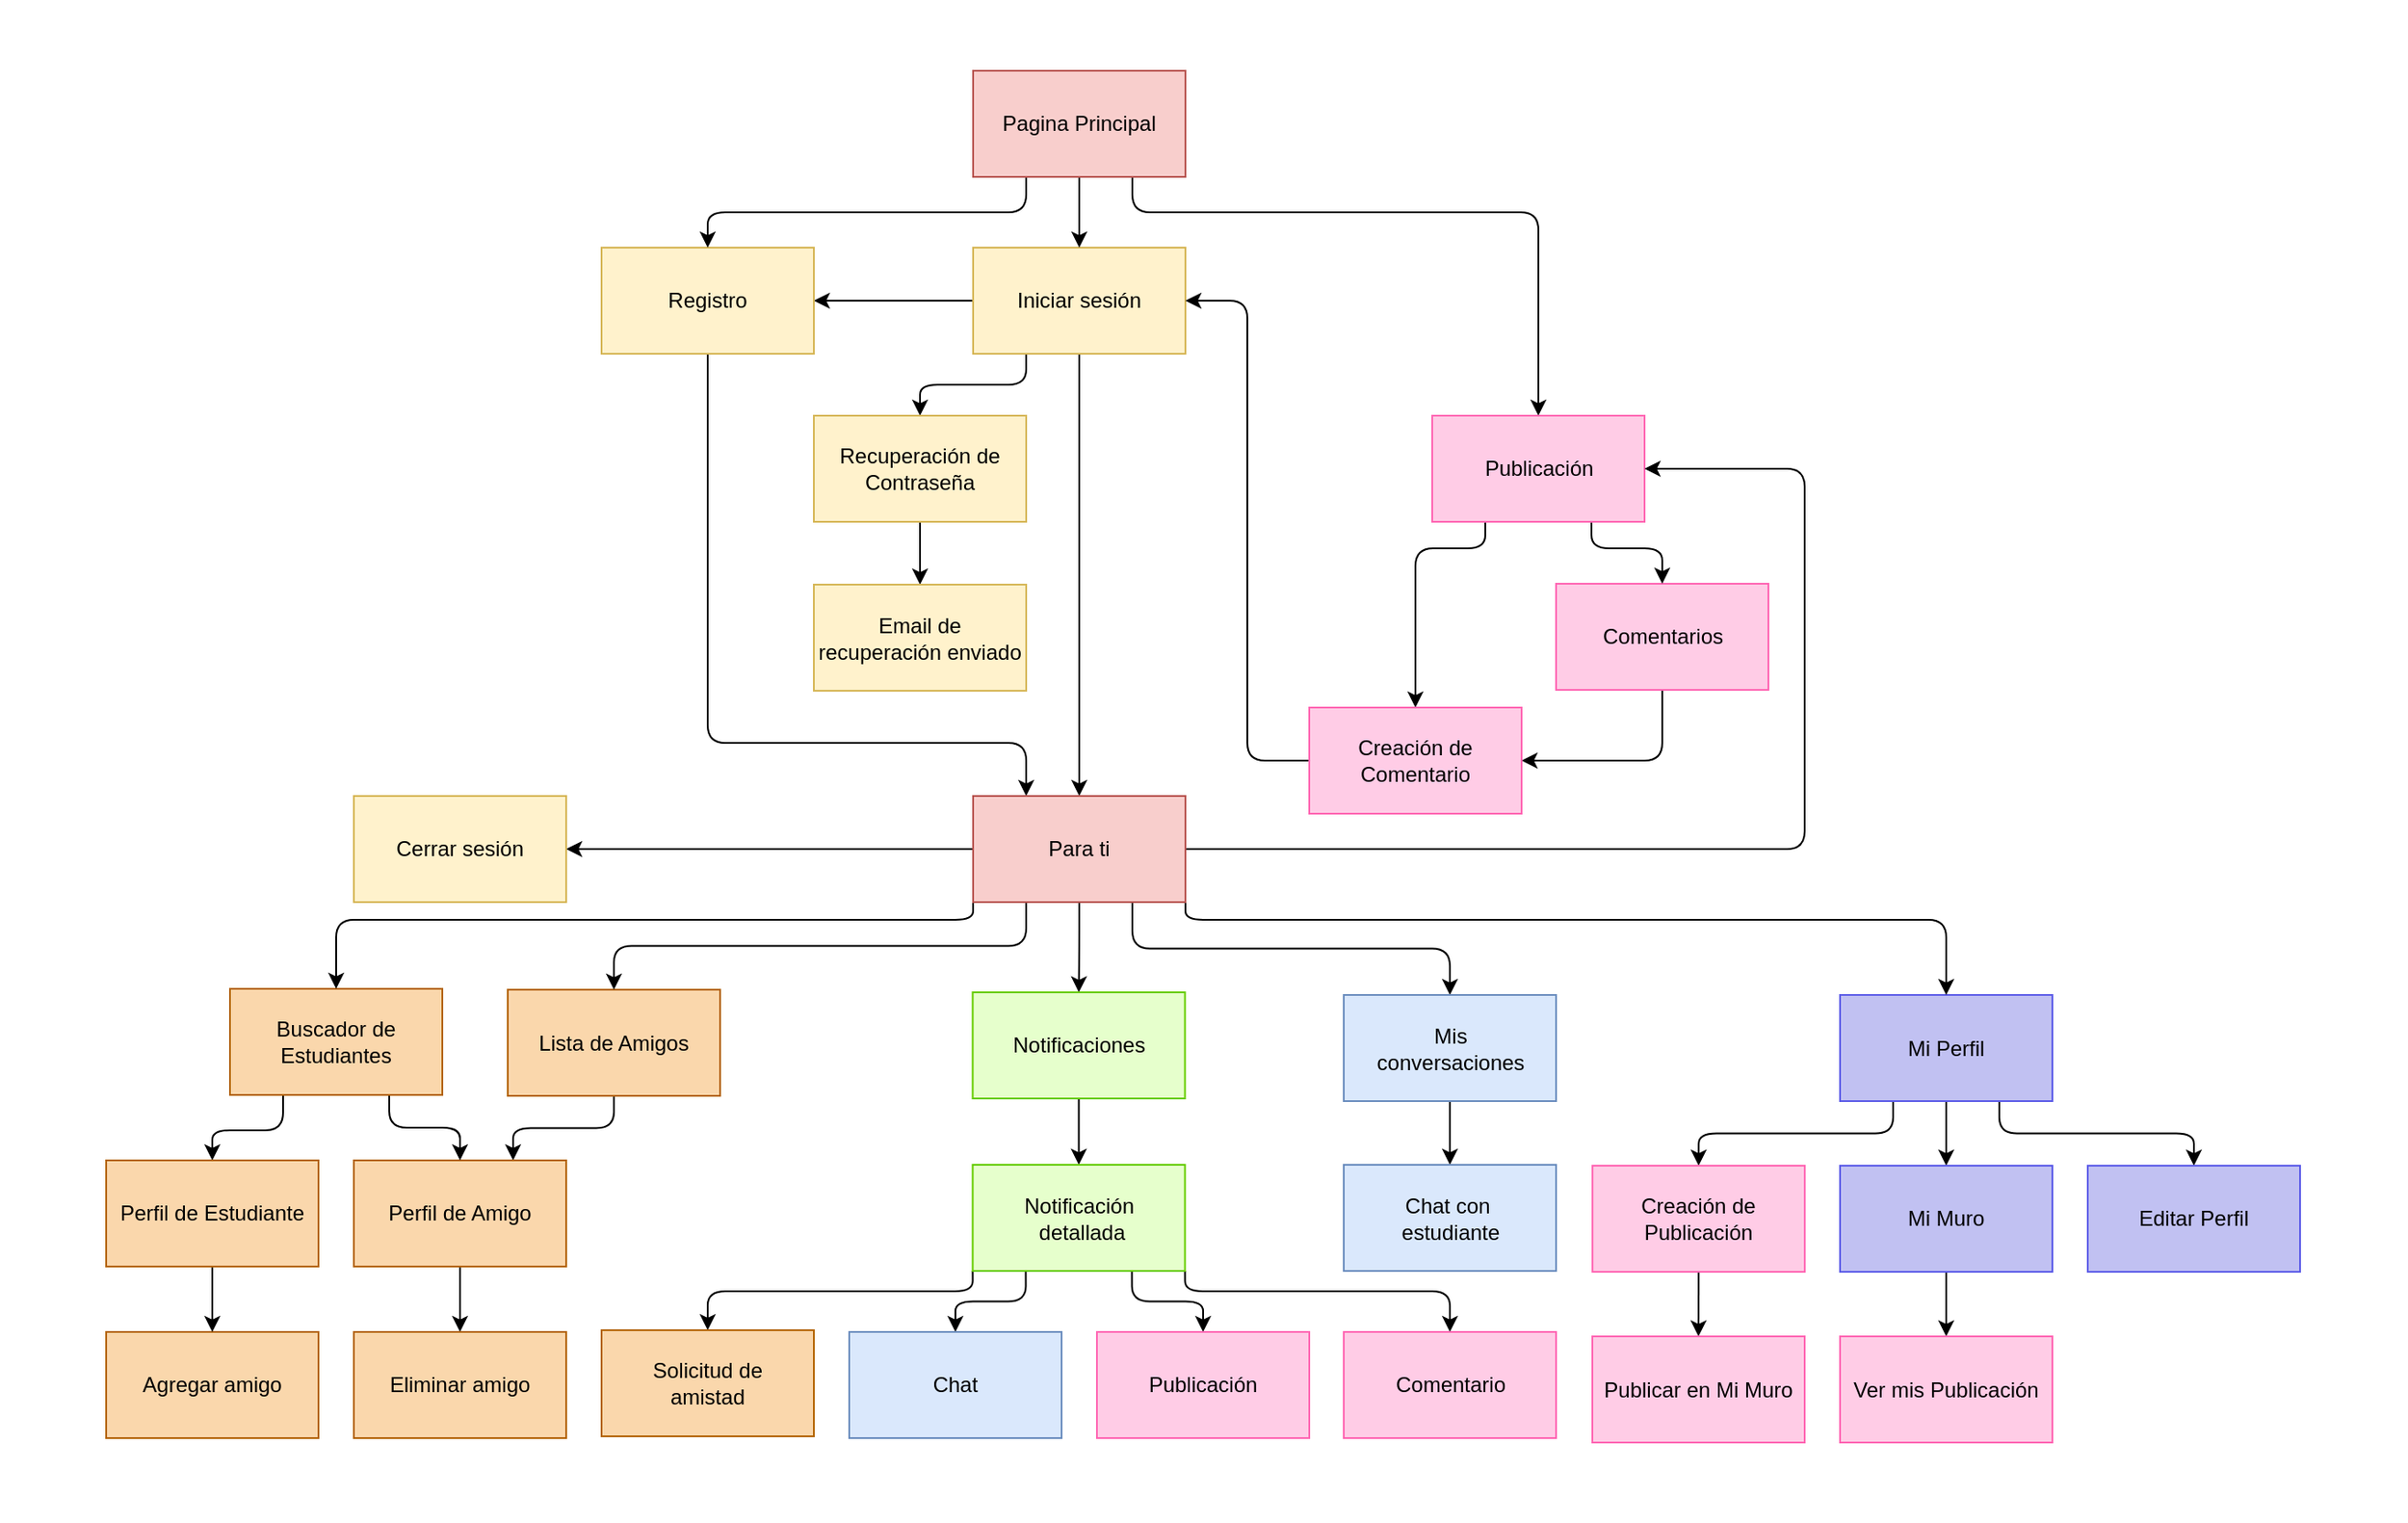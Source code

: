 <mxfile pages="2">
    <diagram id="SPoiEru_b8O4fB-AkGRN" name="Página-2">
        <mxGraphModel dx="1387" dy="938" grid="1" gridSize="10" guides="1" tooltips="1" connect="1" arrows="1" fold="1" page="1" pageScale="1" pageWidth="827" pageHeight="1169" math="0" shadow="0">
            <root>
                <mxCell id="0"/>
                <mxCell id="1" parent="0"/>
                <mxCell id="2" value="" style="rounded=0;whiteSpace=wrap;html=1;strokeColor=none;" parent="1" vertex="1">
                    <mxGeometry x="190" y="230" width="1360" height="860" as="geometry"/>
                </mxCell>
                <mxCell id="15" style="edgeStyle=orthogonalEdgeStyle;html=1;exitX=0.25;exitY=1;exitDx=0;exitDy=0;entryX=0.5;entryY=0;entryDx=0;entryDy=0;rounded=1;curved=0;" edge="1" parent="1" source="DgBatSYD82bQFzQM79zM-2" target="DgBatSYD82bQFzQM79zM-6">
                    <mxGeometry relative="1" as="geometry"/>
                </mxCell>
                <mxCell id="20" style="edgeStyle=orthogonalEdgeStyle;html=1;exitX=0;exitY=0.5;exitDx=0;exitDy=0;entryX=1;entryY=0.5;entryDx=0;entryDy=0;rounded=1;curved=0;" edge="1" parent="1" source="DgBatSYD82bQFzQM79zM-2" target="DgBatSYD82bQFzQM79zM-4">
                    <mxGeometry relative="1" as="geometry"/>
                </mxCell>
                <mxCell id="24" style="edgeStyle=orthogonalEdgeStyle;html=1;exitX=0.5;exitY=1;exitDx=0;exitDy=0;entryX=0.5;entryY=0;entryDx=0;entryDy=0;rounded=1;curved=0;" edge="1" parent="1" source="DgBatSYD82bQFzQM79zM-2" target="DgBatSYD82bQFzQM79zM-50">
                    <mxGeometry relative="1" as="geometry"/>
                </mxCell>
                <mxCell id="DgBatSYD82bQFzQM79zM-2" value="Iniciar sesión" style="rounded=0;whiteSpace=wrap;html=1;fillColor=#fff2cc;strokeColor=#d6b656;" parent="1" vertex="1">
                    <mxGeometry x="740" y="370" width="120" height="60" as="geometry"/>
                </mxCell>
                <mxCell id="28" style="edgeStyle=orthogonalEdgeStyle;html=1;exitX=0.5;exitY=1;exitDx=0;exitDy=0;entryX=0.25;entryY=0;entryDx=0;entryDy=0;rounded=1;curved=0;" edge="1" parent="1" source="DgBatSYD82bQFzQM79zM-4" target="DgBatSYD82bQFzQM79zM-50">
                    <mxGeometry relative="1" as="geometry">
                        <Array as="points">
                            <mxPoint x="590" y="650"/>
                            <mxPoint x="770" y="650"/>
                        </Array>
                    </mxGeometry>
                </mxCell>
                <mxCell id="DgBatSYD82bQFzQM79zM-4" value="Registro" style="rounded=0;whiteSpace=wrap;html=1;fillColor=#fff2cc;strokeColor=#d6b656;" parent="1" vertex="1">
                    <mxGeometry x="530" y="370" width="120" height="60" as="geometry"/>
                </mxCell>
                <mxCell id="29" style="edgeStyle=orthogonalEdgeStyle;html=1;exitX=0.5;exitY=1;exitDx=0;exitDy=0;entryX=0.5;entryY=0;entryDx=0;entryDy=0;rounded=1;curved=0;" edge="1" parent="1" source="DgBatSYD82bQFzQM79zM-6" target="DgBatSYD82bQFzQM79zM-30">
                    <mxGeometry relative="1" as="geometry"/>
                </mxCell>
                <mxCell id="DgBatSYD82bQFzQM79zM-6" value="Recuperación de Contraseña" style="rounded=0;whiteSpace=wrap;html=1;fillColor=#fff2cc;strokeColor=#d6b656;" parent="1" vertex="1">
                    <mxGeometry x="650" y="465" width="120" height="60" as="geometry"/>
                </mxCell>
                <mxCell id="57" style="edgeStyle=orthogonalEdgeStyle;html=1;exitX=0.5;exitY=1;exitDx=0;exitDy=0;entryX=0.5;entryY=0;entryDx=0;entryDy=0;rounded=1;curved=0;" edge="1" parent="1" source="DgBatSYD82bQFzQM79zM-10" target="DgBatSYD82bQFzQM79zM-2">
                    <mxGeometry relative="1" as="geometry"/>
                </mxCell>
                <mxCell id="58" style="edgeStyle=orthogonalEdgeStyle;html=1;exitX=0.25;exitY=1;exitDx=0;exitDy=0;entryX=0.5;entryY=0;entryDx=0;entryDy=0;rounded=1;curved=0;" edge="1" parent="1" source="DgBatSYD82bQFzQM79zM-10" target="DgBatSYD82bQFzQM79zM-4">
                    <mxGeometry relative="1" as="geometry"/>
                </mxCell>
                <mxCell id="59" style="edgeStyle=orthogonalEdgeStyle;html=1;exitX=0.75;exitY=1;exitDx=0;exitDy=0;entryX=0.5;entryY=0;entryDx=0;entryDy=0;rounded=1;curved=0;" edge="1" parent="1" source="DgBatSYD82bQFzQM79zM-10" target="DgBatSYD82bQFzQM79zM-27">
                    <mxGeometry relative="1" as="geometry">
                        <Array as="points">
                            <mxPoint x="830" y="350"/>
                            <mxPoint x="1060" y="350"/>
                        </Array>
                    </mxGeometry>
                </mxCell>
                <mxCell id="DgBatSYD82bQFzQM79zM-10" value="Pagina Principal" style="whiteSpace=wrap;html=1;fillColor=#f8cecc;strokeColor=#b85450;" parent="1" vertex="1">
                    <mxGeometry x="740" y="270" width="120" height="60" as="geometry"/>
                </mxCell>
                <mxCell id="71" style="edgeStyle=orthogonalEdgeStyle;html=1;exitX=0.25;exitY=1;exitDx=0;exitDy=0;entryX=0.5;entryY=0;entryDx=0;entryDy=0;" edge="1" parent="1" source="DgBatSYD82bQFzQM79zM-14" target="DgBatSYD82bQFzQM79zM-19">
                    <mxGeometry relative="1" as="geometry"/>
                </mxCell>
                <mxCell id="72" style="edgeStyle=orthogonalEdgeStyle;html=1;exitX=0.5;exitY=1;exitDx=0;exitDy=0;entryX=0.5;entryY=0;entryDx=0;entryDy=0;" edge="1" parent="1" source="DgBatSYD82bQFzQM79zM-14" target="DgBatSYD82bQFzQM79zM-54">
                    <mxGeometry relative="1" as="geometry"/>
                </mxCell>
                <mxCell id="73" style="edgeStyle=orthogonalEdgeStyle;html=1;exitX=0.75;exitY=1;exitDx=0;exitDy=0;entryX=0.5;entryY=0;entryDx=0;entryDy=0;" edge="1" parent="1" source="DgBatSYD82bQFzQM79zM-14" target="DgBatSYD82bQFzQM79zM-15">
                    <mxGeometry relative="1" as="geometry"/>
                </mxCell>
                <mxCell id="DgBatSYD82bQFzQM79zM-14" value="Mi Perfil" style="whiteSpace=wrap;html=1;fillColor=#C1C1F2;strokeColor=#5D5DE8;" parent="1" vertex="1">
                    <mxGeometry x="1230" y="792.5" width="120" height="60" as="geometry"/>
                </mxCell>
                <mxCell id="DgBatSYD82bQFzQM79zM-15" value="Editar Perfil" style="whiteSpace=wrap;html=1;fillColor=#C1C1F2;strokeColor=#5D5DE8;" parent="1" vertex="1">
                    <mxGeometry x="1370" y="889" width="120" height="60" as="geometry"/>
                </mxCell>
                <mxCell id="69" style="edgeStyle=orthogonalEdgeStyle;html=1;exitX=0.5;exitY=1;exitDx=0;exitDy=0;entryX=1;entryY=0.5;entryDx=0;entryDy=0;" edge="1" parent="1" source="DgBatSYD82bQFzQM79zM-17" target="DgBatSYD82bQFzQM79zM-42">
                    <mxGeometry relative="1" as="geometry"/>
                </mxCell>
                <mxCell id="DgBatSYD82bQFzQM79zM-17" value="Comentarios" style="whiteSpace=wrap;html=1;fillColor=#FFCCE6;strokeColor=#FF66B3;" parent="1" vertex="1">
                    <mxGeometry x="1069.5" y="560" width="120" height="60" as="geometry"/>
                </mxCell>
                <mxCell id="DgBatSYD82bQFzQM79zM-18" style="edgeStyle=orthogonalEdgeStyle;rounded=1;orthogonalLoop=1;jettySize=auto;html=1;exitX=0.5;exitY=1;exitDx=0;exitDy=0;entryX=0.5;entryY=0;entryDx=0;entryDy=0;curved=0;" parent="1" source="DgBatSYD82bQFzQM79zM-19" target="DgBatSYD82bQFzQM79zM-70" edge="1">
                    <mxGeometry relative="1" as="geometry"/>
                </mxCell>
                <mxCell id="DgBatSYD82bQFzQM79zM-19" value="Creación de Publicación" style="whiteSpace=wrap;html=1;fillColor=#FFCCE6;strokeColor=#FF66B3;" parent="1" vertex="1">
                    <mxGeometry x="1090.08" y="889" width="120" height="60" as="geometry"/>
                </mxCell>
                <mxCell id="37" style="edgeStyle=orthogonalEdgeStyle;html=1;exitX=0.5;exitY=1;exitDx=0;exitDy=0;entryX=0.75;entryY=0;entryDx=0;entryDy=0;rounded=1;curved=0;" edge="1" parent="1" source="DgBatSYD82bQFzQM79zM-22" target="DgBatSYD82bQFzQM79zM-23">
                    <mxGeometry relative="1" as="geometry"/>
                </mxCell>
                <mxCell id="DgBatSYD82bQFzQM79zM-22" value="Lista de Amigos" style="whiteSpace=wrap;html=1;fillColor=#fad7ac;strokeColor=#b46504;" parent="1" vertex="1">
                    <mxGeometry x="477" y="789.5" width="120" height="60" as="geometry"/>
                </mxCell>
                <mxCell id="33" style="edgeStyle=orthogonalEdgeStyle;html=1;exitX=0.5;exitY=1;exitDx=0;exitDy=0;entryX=0.5;entryY=0;entryDx=0;entryDy=0;rounded=1;curved=0;" edge="1" parent="1" source="DgBatSYD82bQFzQM79zM-23" target="9">
                    <mxGeometry relative="1" as="geometry"/>
                </mxCell>
                <mxCell id="DgBatSYD82bQFzQM79zM-23" value="Perfil de Amigo" style="whiteSpace=wrap;html=1;fillColor=#fad7ac;strokeColor=#b46504;" parent="1" vertex="1">
                    <mxGeometry x="390" y="886" width="120" height="60" as="geometry"/>
                </mxCell>
                <mxCell id="22" style="edgeStyle=orthogonalEdgeStyle;html=1;exitX=0.25;exitY=1;exitDx=0;exitDy=0;entryX=0.5;entryY=0;entryDx=0;entryDy=0;rounded=1;curved=0;" edge="1" parent="1" source="DgBatSYD82bQFzQM79zM-27" target="DgBatSYD82bQFzQM79zM-42">
                    <mxGeometry relative="1" as="geometry">
                        <Array as="points">
                            <mxPoint x="1029" y="540"/>
                            <mxPoint x="990" y="540"/>
                        </Array>
                    </mxGeometry>
                </mxCell>
                <mxCell id="23" style="edgeStyle=orthogonalEdgeStyle;html=1;exitX=0.75;exitY=1;exitDx=0;exitDy=0;entryX=0.5;entryY=0;entryDx=0;entryDy=0;rounded=1;curved=0;" edge="1" parent="1" source="DgBatSYD82bQFzQM79zM-27" target="DgBatSYD82bQFzQM79zM-17">
                    <mxGeometry relative="1" as="geometry">
                        <Array as="points">
                            <mxPoint x="1089" y="540"/>
                            <mxPoint x="1129" y="540"/>
                        </Array>
                    </mxGeometry>
                </mxCell>
                <mxCell id="DgBatSYD82bQFzQM79zM-27" value="Publicación" style="whiteSpace=wrap;html=1;fillColor=#FFCCE6;strokeColor=#FF66B3;" parent="1" vertex="1">
                    <mxGeometry x="999.5" y="465" width="120" height="60" as="geometry"/>
                </mxCell>
                <mxCell id="DgBatSYD82bQFzQM79zM-28" style="edgeStyle=orthogonalEdgeStyle;rounded=1;orthogonalLoop=1;jettySize=auto;html=1;exitX=0.25;exitY=1;exitDx=0;exitDy=0;entryX=0.5;entryY=0;entryDx=0;entryDy=0;curved=0;" parent="1" source="DgBatSYD82bQFzQM79zM-29" target="DgBatSYD82bQFzQM79zM-52" edge="1">
                    <mxGeometry relative="1" as="geometry"/>
                </mxCell>
                <mxCell id="34" style="edgeStyle=orthogonalEdgeStyle;html=1;exitX=0.75;exitY=1;exitDx=0;exitDy=0;entryX=0.5;entryY=0;entryDx=0;entryDy=0;rounded=1;curved=0;" edge="1" parent="1" source="DgBatSYD82bQFzQM79zM-29" target="DgBatSYD82bQFzQM79zM-23">
                    <mxGeometry relative="1" as="geometry"/>
                </mxCell>
                <mxCell id="DgBatSYD82bQFzQM79zM-29" value="Buscador de Estudiantes" style="whiteSpace=wrap;html=1;fillColor=#fad7ac;strokeColor=#b46504;" parent="1" vertex="1">
                    <mxGeometry x="320" y="789" width="120" height="60" as="geometry"/>
                </mxCell>
                <mxCell id="DgBatSYD82bQFzQM79zM-30" value="&lt;div&gt;Email de recuperación enviado&lt;/div&gt;" style="rounded=0;whiteSpace=wrap;html=1;fillColor=#fff2cc;strokeColor=#d6b656;" parent="1" vertex="1">
                    <mxGeometry x="650" y="560.5" width="120" height="60" as="geometry"/>
                </mxCell>
                <mxCell id="25" style="edgeStyle=orthogonalEdgeStyle;html=1;exitX=0;exitY=0.5;exitDx=0;exitDy=0;entryX=1;entryY=0.5;entryDx=0;entryDy=0;rounded=1;curved=0;" edge="1" parent="1" source="DgBatSYD82bQFzQM79zM-42" target="DgBatSYD82bQFzQM79zM-2">
                    <mxGeometry relative="1" as="geometry"/>
                </mxCell>
                <mxCell id="DgBatSYD82bQFzQM79zM-42" value="Creación de Comentario" style="whiteSpace=wrap;html=1;fillColor=#FFCCE6;strokeColor=#FF66B3;" parent="1" vertex="1">
                    <mxGeometry x="930" y="630" width="120" height="60" as="geometry"/>
                </mxCell>
                <mxCell id="DgBatSYD82bQFzQM79zM-45" value="Agregar amigo" style="whiteSpace=wrap;html=1;fillColor=#fad7ac;strokeColor=#b46504;" parent="1" vertex="1">
                    <mxGeometry x="250" y="983" width="120" height="60" as="geometry"/>
                </mxCell>
                <mxCell id="27" style="edgeStyle=orthogonalEdgeStyle;html=1;exitX=1;exitY=0.5;exitDx=0;exitDy=0;entryX=1;entryY=0.5;entryDx=0;entryDy=0;rounded=1;curved=0;" edge="1" parent="1" source="DgBatSYD82bQFzQM79zM-50" target="DgBatSYD82bQFzQM79zM-27">
                    <mxGeometry relative="1" as="geometry">
                        <Array as="points">
                            <mxPoint x="1210" y="710"/>
                            <mxPoint x="1210" y="495"/>
                        </Array>
                    </mxGeometry>
                </mxCell>
                <mxCell id="30" style="edgeStyle=orthogonalEdgeStyle;html=1;exitX=0;exitY=0.5;exitDx=0;exitDy=0;entryX=1;entryY=0.5;entryDx=0;entryDy=0;rounded=1;curved=0;" edge="1" parent="1" source="DgBatSYD82bQFzQM79zM-50" target="8">
                    <mxGeometry relative="1" as="geometry"/>
                </mxCell>
                <mxCell id="51" style="edgeStyle=orthogonalEdgeStyle;html=1;exitX=0;exitY=1;exitDx=0;exitDy=0;entryX=0.5;entryY=0;entryDx=0;entryDy=0;rounded=1;curved=0;" edge="1" parent="1" source="DgBatSYD82bQFzQM79zM-50" target="DgBatSYD82bQFzQM79zM-29">
                    <mxGeometry relative="1" as="geometry">
                        <Array as="points">
                            <mxPoint x="740" y="750"/>
                            <mxPoint x="380" y="750"/>
                        </Array>
                    </mxGeometry>
                </mxCell>
                <mxCell id="52" style="edgeStyle=orthogonalEdgeStyle;html=1;exitX=0.25;exitY=1;exitDx=0;exitDy=0;entryX=0.5;entryY=0;entryDx=0;entryDy=0;rounded=1;curved=0;" edge="1" parent="1" source="DgBatSYD82bQFzQM79zM-50" target="DgBatSYD82bQFzQM79zM-22">
                    <mxGeometry relative="1" as="geometry"/>
                </mxCell>
                <mxCell id="53" style="edgeStyle=orthogonalEdgeStyle;html=1;exitX=0.5;exitY=1;exitDx=0;exitDy=0;entryX=0.5;entryY=0;entryDx=0;entryDy=0;rounded=1;curved=0;" edge="1" parent="1" source="DgBatSYD82bQFzQM79zM-50" target="DgBatSYD82bQFzQM79zM-56">
                    <mxGeometry relative="1" as="geometry"/>
                </mxCell>
                <mxCell id="54" style="edgeStyle=orthogonalEdgeStyle;html=1;exitX=0.75;exitY=1;exitDx=0;exitDy=0;entryX=0.5;entryY=0;entryDx=0;entryDy=0;rounded=1;curved=0;" edge="1" parent="1" source="DgBatSYD82bQFzQM79zM-50" target="38">
                    <mxGeometry relative="1" as="geometry"/>
                </mxCell>
                <mxCell id="55" style="edgeStyle=orthogonalEdgeStyle;html=1;exitX=1;exitY=1;exitDx=0;exitDy=0;entryX=0.5;entryY=0;entryDx=0;entryDy=0;rounded=1;curved=0;" edge="1" parent="1" source="DgBatSYD82bQFzQM79zM-50" target="DgBatSYD82bQFzQM79zM-14">
                    <mxGeometry relative="1" as="geometry">
                        <Array as="points">
                            <mxPoint x="860" y="750"/>
                            <mxPoint x="1290" y="750"/>
                        </Array>
                    </mxGeometry>
                </mxCell>
                <mxCell id="DgBatSYD82bQFzQM79zM-50" value="Para ti" style="whiteSpace=wrap;html=1;fillColor=#f8cecc;strokeColor=#b85450;" parent="1" vertex="1">
                    <mxGeometry x="740" y="680" width="120" height="60" as="geometry"/>
                </mxCell>
                <mxCell id="DgBatSYD82bQFzQM79zM-51" style="edgeStyle=orthogonalEdgeStyle;rounded=1;orthogonalLoop=1;jettySize=auto;html=1;exitX=0.5;exitY=1;exitDx=0;exitDy=0;entryX=0.5;entryY=0;entryDx=0;entryDy=0;curved=0;" parent="1" source="DgBatSYD82bQFzQM79zM-52" target="DgBatSYD82bQFzQM79zM-45" edge="1">
                    <mxGeometry relative="1" as="geometry"/>
                </mxCell>
                <mxCell id="DgBatSYD82bQFzQM79zM-52" value="Perfil de Estudiante" style="whiteSpace=wrap;html=1;fillColor=#fad7ac;strokeColor=#b46504;" parent="1" vertex="1">
                    <mxGeometry x="250" y="886" width="120" height="60" as="geometry"/>
                </mxCell>
                <mxCell id="DgBatSYD82bQFzQM79zM-53" style="edgeStyle=orthogonalEdgeStyle;rounded=1;orthogonalLoop=1;jettySize=auto;html=1;exitX=0.5;exitY=1;exitDx=0;exitDy=0;entryX=0.5;entryY=0;entryDx=0;entryDy=0;curved=0;" parent="1" source="DgBatSYD82bQFzQM79zM-54" target="DgBatSYD82bQFzQM79zM-71" edge="1">
                    <mxGeometry relative="1" as="geometry"/>
                </mxCell>
                <mxCell id="DgBatSYD82bQFzQM79zM-54" value="Mi Muro" style="whiteSpace=wrap;html=1;fillColor=#C1C1F2;strokeColor=#5D5DE8;" parent="1" vertex="1">
                    <mxGeometry x="1230" y="889" width="120" height="60" as="geometry"/>
                </mxCell>
                <mxCell id="DgBatSYD82bQFzQM79zM-55" style="edgeStyle=orthogonalEdgeStyle;rounded=1;orthogonalLoop=1;jettySize=auto;html=1;exitX=0.5;exitY=1;exitDx=0;exitDy=0;entryX=0.5;entryY=0;entryDx=0;entryDy=0;curved=0;" parent="1" source="DgBatSYD82bQFzQM79zM-56" target="DgBatSYD82bQFzQM79zM-60" edge="1">
                    <mxGeometry relative="1" as="geometry"/>
                </mxCell>
                <mxCell id="DgBatSYD82bQFzQM79zM-56" value="Notificaciones" style="whiteSpace=wrap;html=1;fillColor=#E6FFCC;strokeColor=#66CC00;" parent="1" vertex="1">
                    <mxGeometry x="739.75" y="791.0" width="120" height="60" as="geometry"/>
                </mxCell>
                <mxCell id="62" style="edgeStyle=orthogonalEdgeStyle;html=1;exitX=0;exitY=1;exitDx=0;exitDy=0;entryX=0.5;entryY=0;entryDx=0;entryDy=0;" edge="1" parent="1" source="DgBatSYD82bQFzQM79zM-60" target="46">
                    <mxGeometry relative="1" as="geometry">
                        <Array as="points">
                            <mxPoint x="740" y="960"/>
                            <mxPoint x="590" y="960"/>
                        </Array>
                    </mxGeometry>
                </mxCell>
                <mxCell id="63" style="edgeStyle=orthogonalEdgeStyle;html=1;exitX=0.25;exitY=1;exitDx=0;exitDy=0;entryX=0.5;entryY=0;entryDx=0;entryDy=0;" edge="1" parent="1" source="DgBatSYD82bQFzQM79zM-60" target="DgBatSYD82bQFzQM79zM-63">
                    <mxGeometry relative="1" as="geometry"/>
                </mxCell>
                <mxCell id="64" style="edgeStyle=orthogonalEdgeStyle;html=1;exitX=0.75;exitY=1;exitDx=0;exitDy=0;entryX=0.5;entryY=0;entryDx=0;entryDy=0;" edge="1" parent="1" source="DgBatSYD82bQFzQM79zM-60" target="DgBatSYD82bQFzQM79zM-61">
                    <mxGeometry relative="1" as="geometry"/>
                </mxCell>
                <mxCell id="65" style="edgeStyle=orthogonalEdgeStyle;html=1;exitX=1;exitY=1;exitDx=0;exitDy=0;entryX=0.5;entryY=0;entryDx=0;entryDy=0;" edge="1" parent="1" source="DgBatSYD82bQFzQM79zM-60" target="DgBatSYD82bQFzQM79zM-62">
                    <mxGeometry relative="1" as="geometry">
                        <Array as="points">
                            <mxPoint x="860" y="960"/>
                            <mxPoint x="1010" y="960"/>
                        </Array>
                    </mxGeometry>
                </mxCell>
                <mxCell id="DgBatSYD82bQFzQM79zM-60" value="&lt;div&gt;Notificación&lt;/div&gt;&lt;div&gt;&amp;nbsp;detallada&lt;/div&gt;" style="whiteSpace=wrap;html=1;fillColor=#E6FFCC;strokeColor=#66CC00;" parent="1" vertex="1">
                    <mxGeometry x="739.75" y="888.5" width="120" height="60" as="geometry"/>
                </mxCell>
                <mxCell id="DgBatSYD82bQFzQM79zM-61" value="Publicación" style="whiteSpace=wrap;html=1;fillColor=#FFCCE6;strokeColor=#FF66B3;" parent="1" vertex="1">
                    <mxGeometry x="810" y="983" width="120" height="60" as="geometry"/>
                </mxCell>
                <mxCell id="DgBatSYD82bQFzQM79zM-62" value="Comentario" style="whiteSpace=wrap;html=1;fillColor=#FFCCE6;strokeColor=#FF66B3;" parent="1" vertex="1">
                    <mxGeometry x="949.5" y="983" width="120" height="60" as="geometry"/>
                </mxCell>
                <mxCell id="DgBatSYD82bQFzQM79zM-70" value="Publicar en Mi Muro" style="whiteSpace=wrap;html=1;fillColor=#FFCCE6;strokeColor=#FF66B3;" parent="1" vertex="1">
                    <mxGeometry x="1090" y="985.5" width="120" height="60" as="geometry"/>
                </mxCell>
                <mxCell id="DgBatSYD82bQFzQM79zM-71" value="Ver mis Publicación" style="whiteSpace=wrap;html=1;fillColor=#FFCCE6;strokeColor=#FF66B3;" parent="1" vertex="1">
                    <mxGeometry x="1230" y="985.5" width="120" height="60" as="geometry"/>
                </mxCell>
                <mxCell id="8" value="Cerrar sesión" style="rounded=0;whiteSpace=wrap;html=1;fillColor=#fff2cc;strokeColor=#d6b656;" vertex="1" parent="1">
                    <mxGeometry x="390" y="680" width="120" height="60" as="geometry"/>
                </mxCell>
                <mxCell id="9" value="Eliminar amigo" style="whiteSpace=wrap;html=1;fillColor=#fad7ac;strokeColor=#b46504;" vertex="1" parent="1">
                    <mxGeometry x="390" y="983" width="120" height="60" as="geometry"/>
                </mxCell>
                <mxCell id="40" style="edgeStyle=orthogonalEdgeStyle;html=1;exitX=0.5;exitY=1;exitDx=0;exitDy=0;entryX=0.5;entryY=0;entryDx=0;entryDy=0;rounded=1;curved=0;" edge="1" parent="1" source="38" target="39">
                    <mxGeometry relative="1" as="geometry"/>
                </mxCell>
                <mxCell id="38" value="Mis&lt;div&gt;&lt;span style=&quot;background-color: transparent;&quot;&gt;conversaciones&lt;/span&gt;&lt;/div&gt;" style="whiteSpace=wrap;html=1;fillColor=#dae8fc;strokeColor=#6c8ebf;" vertex="1" parent="1">
                    <mxGeometry x="949.5" y="792.5" width="120" height="60" as="geometry"/>
                </mxCell>
                <mxCell id="39" value="Chat con&amp;nbsp;&lt;div&gt;estudiante&lt;/div&gt;" style="whiteSpace=wrap;html=1;fillColor=#dae8fc;strokeColor=#6c8ebf;" vertex="1" parent="1">
                    <mxGeometry x="949.5" y="888.5" width="120" height="60" as="geometry"/>
                </mxCell>
                <mxCell id="46" value="Solicitud de&lt;div&gt;amistad&lt;/div&gt;" style="whiteSpace=wrap;html=1;fillColor=#fad7ac;strokeColor=#b46504;" vertex="1" parent="1">
                    <mxGeometry x="530" y="982" width="120" height="60" as="geometry"/>
                </mxCell>
                <mxCell id="DgBatSYD82bQFzQM79zM-63" value="Chat" style="whiteSpace=wrap;html=1;fillColor=#dae8fc;strokeColor=#6c8ebf;" parent="1" vertex="1">
                    <mxGeometry x="670" y="983" width="120" height="60" as="geometry"/>
                </mxCell>
            </root>
        </mxGraphModel>
    </diagram>
</mxfile>